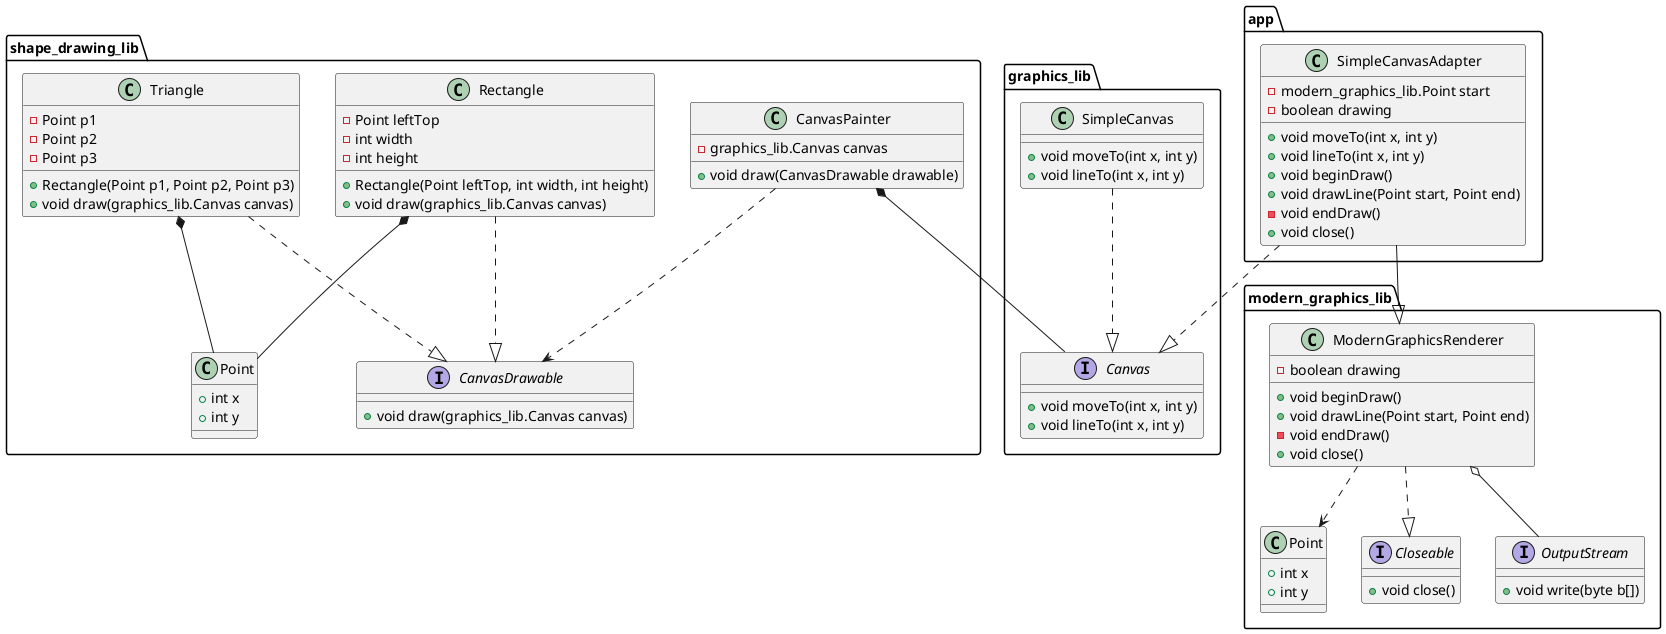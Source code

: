 @startuml

namespace graphics_lib {

interface Canvas {
+ void moveTo(int x, int y)
+ void lineTo(int x, int y)
}

class SimpleCanvas {
+ void moveTo(int x, int y)
+ void lineTo(int x, int y)
}

SimpleCanvas ..|> Canvas

}

namespace shape_drawing_lib {

interface CanvasDrawable {
+ void draw(graphics_lib.Canvas canvas)
}

CanvasPainter ..> CanvasDrawable
CanvasPainter *-- graphics_lib.Canvas

class CanvasPainter {
- graphics_lib.Canvas canvas
+ void draw(CanvasDrawable drawable)
}

class Point {
+ int x
+ int y
}

Rectangle *-- Point
Rectangle ..|> CanvasDrawable

class Rectangle {
- Point leftTop
- int width
- int height
+ Rectangle(Point leftTop, int width, int height)
+ void draw(graphics_lib.Canvas canvas)
}

Triangle *-- Point
Triangle ..|> CanvasDrawable

class Triangle {
- Point p1
- Point p2
- Point p3
+ Rectangle(Point p1, Point p2, Point p3)
+ void draw(graphics_lib.Canvas canvas)
}

}

namespace modern_graphics_lib {

class Point {
+ int x
+ int y
}

interface Closeable {
+ void close()
}

interface OutputStream {
+ void write(byte b[])
}

ModernGraphicsRenderer ..|> Closeable
ModernGraphicsRenderer o-- OutputStream
ModernGraphicsRenderer ..> Point

class ModernGraphicsRenderer {
- boolean drawing
+ void beginDraw()
+ void drawLine(Point start, Point end)
- void endDraw()
+ void close()
}

}

namespace app {

SimpleCanvasAdapter ..|> graphics_lib.Canvas
SimpleCanvasAdapter --|> modern_graphics_lib.ModernGraphicsRenderer

class SimpleCanvasAdapter {
- modern_graphics_lib.Point start
- boolean drawing
+ void moveTo(int x, int y)
+ void lineTo(int x, int y)
+ void beginDraw()
+ void drawLine(Point start, Point end)
- void endDraw()
+ void close()
}

}

@enduml
